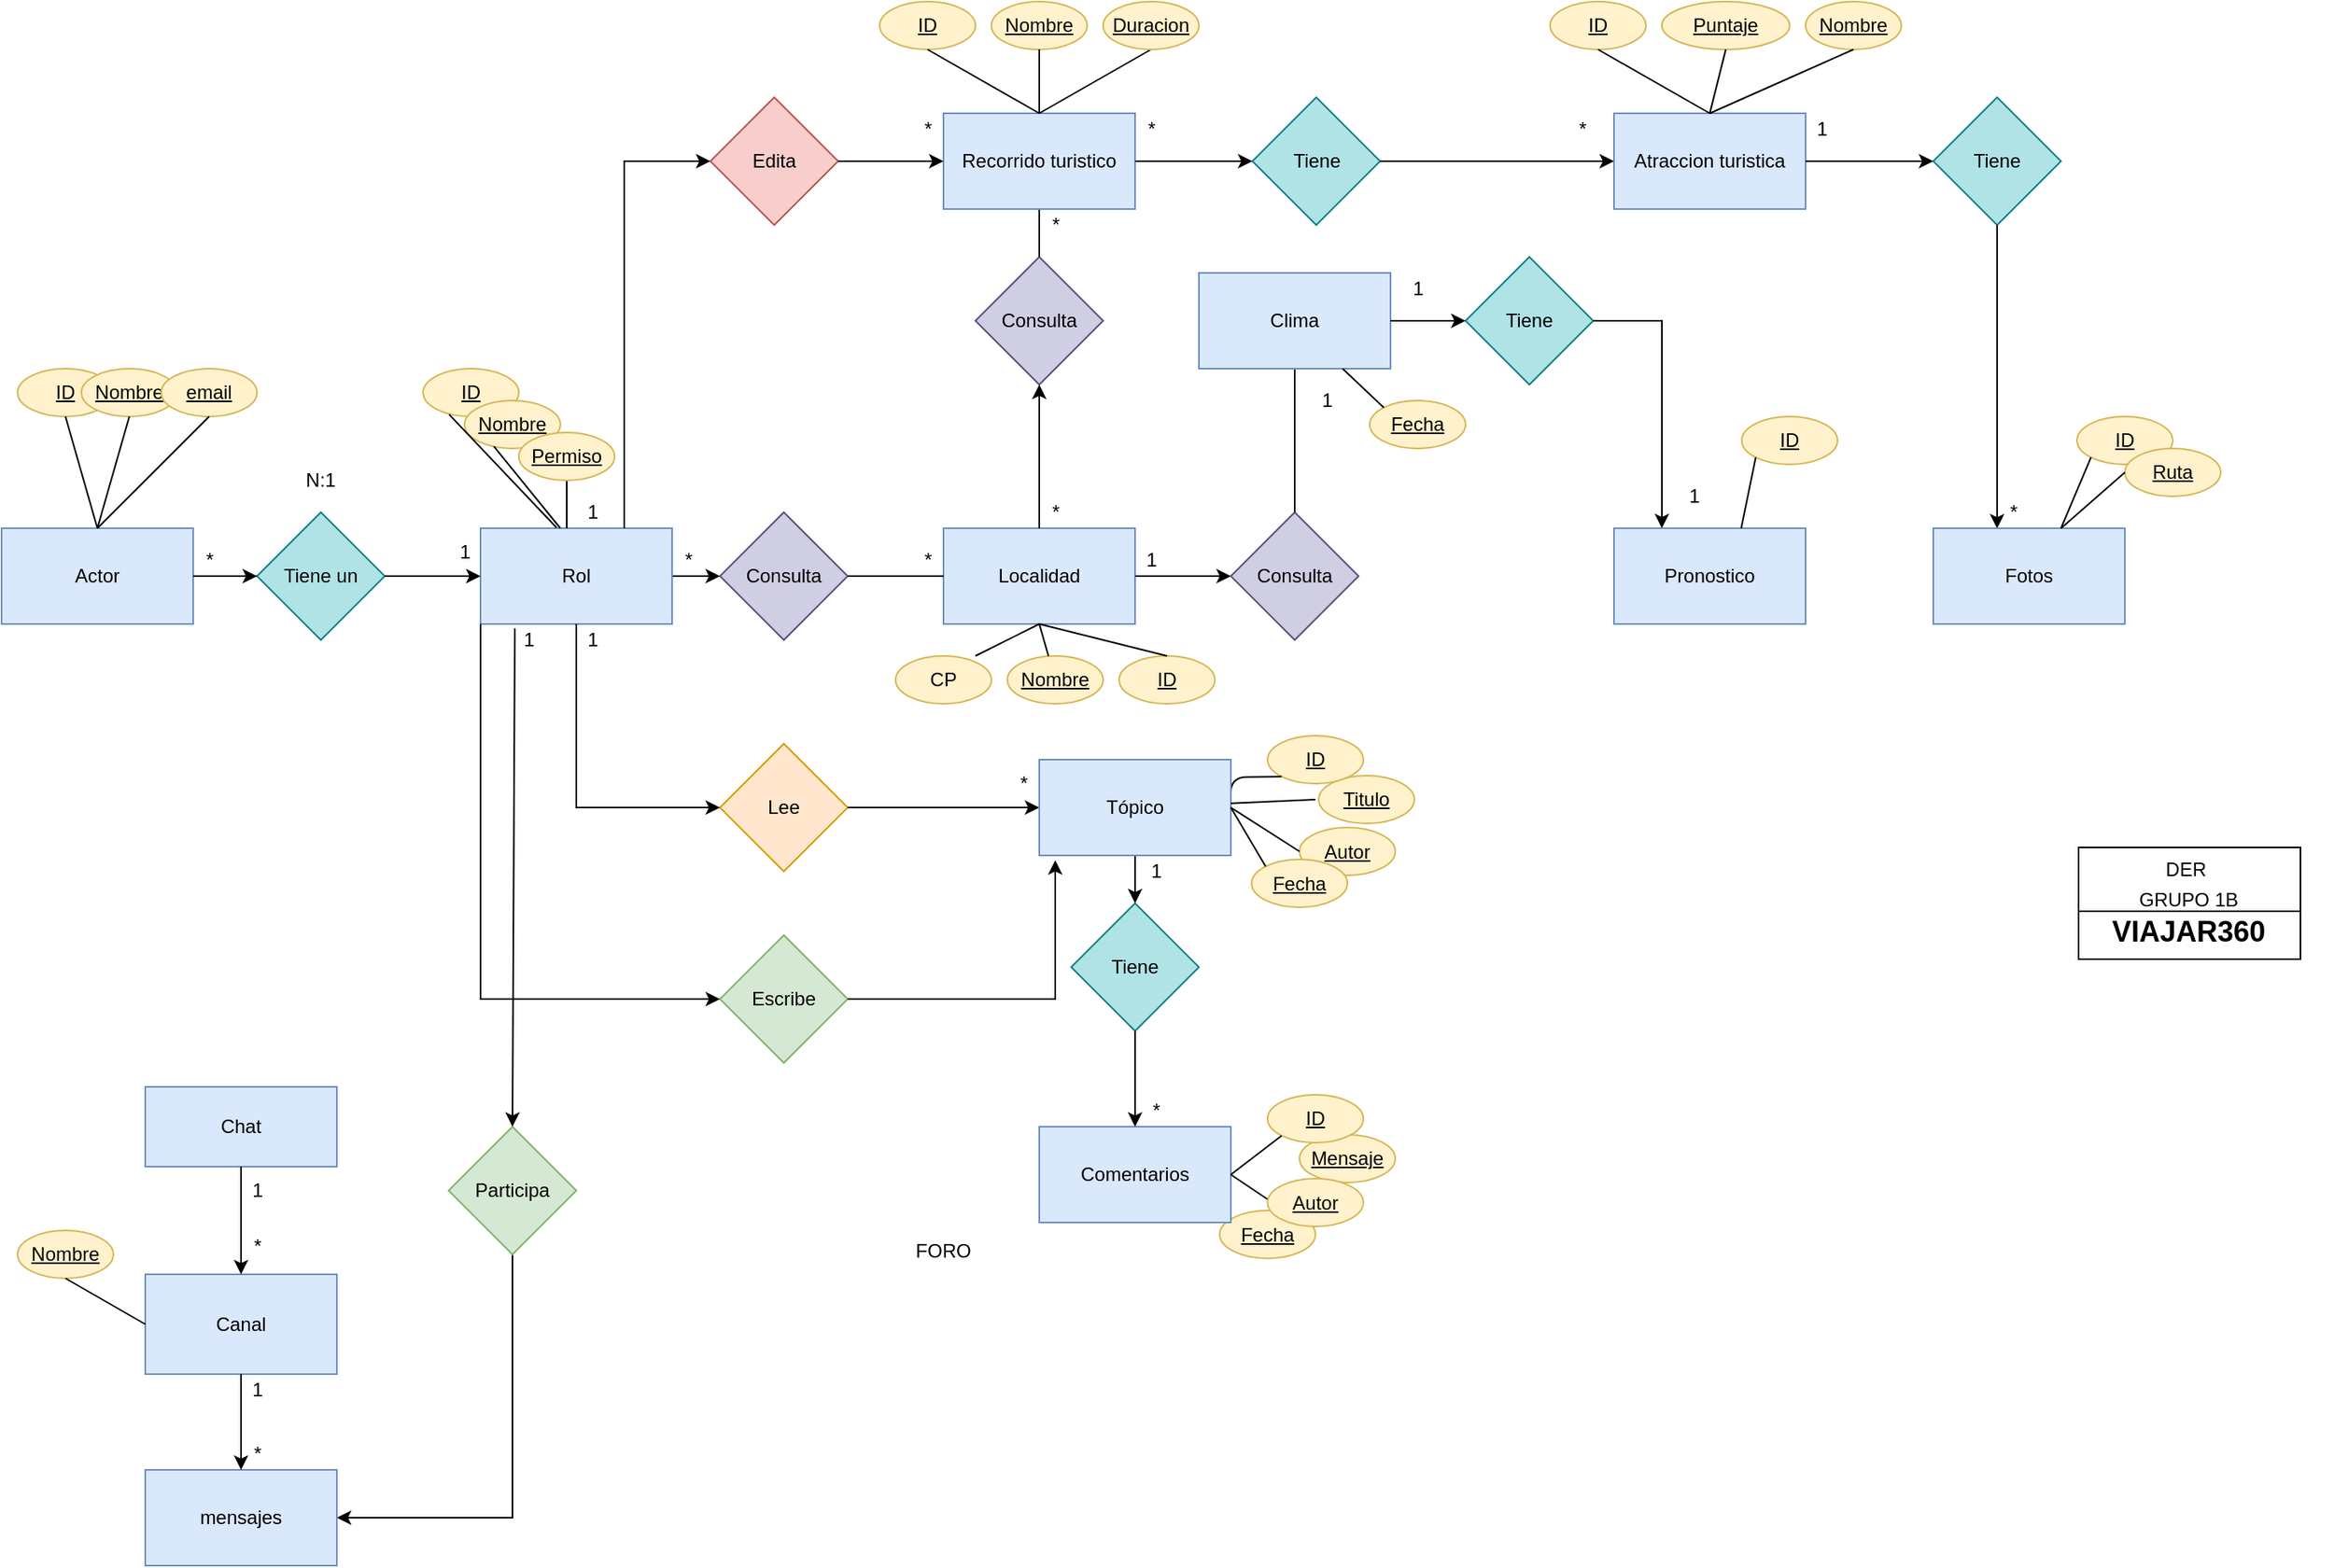 <mxfile version="13.9.9" type="device"><diagram id="86EcQ5BP9vxSRsthsV8x" name="Page-1"><mxGraphModel dx="852" dy="494" grid="1" gridSize="10" guides="1" tooltips="1" connect="1" arrows="1" fold="1" page="1" pageScale="1" pageWidth="827" pageHeight="1169" math="0" shadow="0"><root><mxCell id="0"/><mxCell id="1" parent="0"/><mxCell id="mu56oPrA9GOBE_GaLdoB-29" value="CP" style="ellipse;whiteSpace=wrap;html=1;fillColor=#fff2cc;strokeColor=#d6b656;" parent="1" vertex="1"><mxGeometry x="590" y="470" width="60" height="30" as="geometry"/></mxCell><mxCell id="CW9kjy_8tyR05ECF4ScM-4" value="Localidad" style="rounded=0;whiteSpace=wrap;html=1;fillColor=#dae8fc;strokeColor=#6c8ebf;" parent="1" vertex="1"><mxGeometry x="620" y="390" width="120" height="60" as="geometry"/></mxCell><mxCell id="3Yz3_kqwqckPV9ul7JrI-4" value="Consulta" style="rhombus;whiteSpace=wrap;html=1;fillColor=#d0cee2;strokeColor=#56517e;" parent="1" vertex="1"><mxGeometry x="480" y="380" width="80" height="80" as="geometry"/></mxCell><mxCell id="3Yz3_kqwqckPV9ul7JrI-11" value="Consulta" style="rhombus;whiteSpace=wrap;html=1;fillColor=#d0cee2;strokeColor=#56517e;" parent="1" vertex="1"><mxGeometry x="640" y="220" width="80" height="80" as="geometry"/></mxCell><mxCell id="3Yz3_kqwqckPV9ul7JrI-62" style="edgeStyle=orthogonalEdgeStyle;rounded=0;orthogonalLoop=1;jettySize=auto;html=1;exitX=0.5;exitY=0;exitDx=0;exitDy=0;entryX=0.5;entryY=1;entryDx=0;entryDy=0;" parent="1" source="CW9kjy_8tyR05ECF4ScM-4" target="3Yz3_kqwqckPV9ul7JrI-11" edge="1"><mxGeometry x="30" y="120" as="geometry"/></mxCell><mxCell id="3Yz3_kqwqckPV9ul7JrI-12" value="Consulta" style="rhombus;whiteSpace=wrap;html=1;fillColor=#d0cee2;strokeColor=#56517e;" parent="1" vertex="1"><mxGeometry x="800" y="380" width="80" height="80" as="geometry"/></mxCell><mxCell id="3Yz3_kqwqckPV9ul7JrI-18" value="" style="endArrow=none;html=1;entryX=0.5;entryY=1;entryDx=0;entryDy=0;exitX=0.5;exitY=0;exitDx=0;exitDy=0;" parent="1" source="3Yz3_kqwqckPV9ul7JrI-11" target="Ur3DEaM6I8VgG-aV_CgL-1" edge="1"><mxGeometry x="30" y="120" width="50" height="50" as="geometry"><mxPoint x="550" y="250" as="sourcePoint"/><mxPoint x="600" y="200" as="targetPoint"/></mxGeometry></mxCell><mxCell id="3Yz3_kqwqckPV9ul7JrI-19" value="" style="endArrow=none;html=1;entryX=0.5;entryY=1;entryDx=0;entryDy=0;exitX=0.5;exitY=0;exitDx=0;exitDy=0;" parent="1" source="3Yz3_kqwqckPV9ul7JrI-12" target="CW9kjy_8tyR05ECF4ScM-2" edge="1"><mxGeometry x="30" y="120" width="50" height="50" as="geometry"><mxPoint x="790" y="270" as="sourcePoint"/><mxPoint x="840" y="220" as="targetPoint"/></mxGeometry></mxCell><mxCell id="3Yz3_kqwqckPV9ul7JrI-61" style="edgeStyle=orthogonalEdgeStyle;rounded=0;orthogonalLoop=1;jettySize=auto;html=1;exitX=1;exitY=0.5;exitDx=0;exitDy=0;entryX=0;entryY=0.5;entryDx=0;entryDy=0;" parent="1" source="CW9kjy_8tyR05ECF4ScM-4" target="3Yz3_kqwqckPV9ul7JrI-12" edge="1"><mxGeometry x="30" y="120" as="geometry"/></mxCell><mxCell id="3Yz3_kqwqckPV9ul7JrI-22" value="" style="endArrow=none;html=1;entryX=0;entryY=0.5;entryDx=0;entryDy=0;exitX=1;exitY=0.5;exitDx=0;exitDy=0;" parent="1" source="3Yz3_kqwqckPV9ul7JrI-4" target="CW9kjy_8tyR05ECF4ScM-4" edge="1"><mxGeometry x="30" y="120" width="50" height="50" as="geometry"><mxPoint x="580" y="370" as="sourcePoint"/><mxPoint x="630" y="320" as="targetPoint"/></mxGeometry></mxCell><mxCell id="3Yz3_kqwqckPV9ul7JrI-34" style="edgeStyle=orthogonalEdgeStyle;rounded=0;orthogonalLoop=1;jettySize=auto;html=1;entryX=0;entryY=0.5;entryDx=0;entryDy=0;" parent="1" source="3Yz3_kqwqckPV9ul7JrI-30" target="3Yz3_kqwqckPV9ul7JrI-4" edge="1"><mxGeometry x="30" y="120" as="geometry"/></mxCell><mxCell id="3Yz3_kqwqckPV9ul7JrI-36" value="Lee" style="rhombus;whiteSpace=wrap;html=1;fillColor=#ffe6cc;strokeColor=#d79b00;" parent="1" vertex="1"><mxGeometry x="480" y="525" width="80" height="80" as="geometry"/></mxCell><mxCell id="3Yz3_kqwqckPV9ul7JrI-39" value="Escribe" style="rhombus;whiteSpace=wrap;html=1;fillColor=#d5e8d4;strokeColor=#82b366;" parent="1" vertex="1"><mxGeometry x="480" y="645" width="80" height="80" as="geometry"/></mxCell><mxCell id="3Yz3_kqwqckPV9ul7JrI-43" value="Tiene" style="rhombus;whiteSpace=wrap;html=1;fillColor=#b0e3e6;strokeColor=#0e8088;" parent="1" vertex="1"><mxGeometry x="813.5" y="120" width="80" height="80" as="geometry"/></mxCell><mxCell id="3Yz3_kqwqckPV9ul7JrI-47" value="Tiene" style="rhombus;whiteSpace=wrap;html=1;fillColor=#b0e3e6;strokeColor=#0e8088;" parent="1" vertex="1"><mxGeometry x="947" y="220" width="80" height="80" as="geometry"/></mxCell><mxCell id="3Yz3_kqwqckPV9ul7JrI-59" value="&lt;u&gt;ID&lt;/u&gt;" style="ellipse;whiteSpace=wrap;html=1;fillColor=#fff2cc;strokeColor=#d6b656;" parent="1" vertex="1"><mxGeometry x="40" y="290" width="60" height="30" as="geometry"/></mxCell><mxCell id="3Yz3_kqwqckPV9ul7JrI-69" value="*" style="text;html=1;align=center;verticalAlign=middle;resizable=0;points=[];autosize=1;" parent="1" vertex="1"><mxGeometry x="600" y="400" width="20" height="20" as="geometry"/></mxCell><mxCell id="3Yz3_kqwqckPV9ul7JrI-79" value="1" style="text;html=1;align=center;verticalAlign=middle;resizable=0;points=[];autosize=1;" parent="1" vertex="1"><mxGeometry x="740" y="400" width="20" height="20" as="geometry"/></mxCell><mxCell id="3Yz3_kqwqckPV9ul7JrI-83" value="*" style="text;html=1;align=center;verticalAlign=middle;resizable=0;points=[];autosize=1;" parent="1" vertex="1"><mxGeometry x="680" y="370" width="20" height="20" as="geometry"/></mxCell><mxCell id="4lgMsZDVUdZ11g3GKiUv-1" value="Edita" style="rhombus;whiteSpace=wrap;html=1;fillColor=#f8cecc;strokeColor=#b85450;" parent="1" vertex="1"><mxGeometry x="474" y="120" width="80" height="80" as="geometry"/></mxCell><mxCell id="4lgMsZDVUdZ11g3GKiUv-6" value="Tiene" style="rhombus;whiteSpace=wrap;html=1;fillColor=#b0e3e6;strokeColor=#0e8088;" parent="1" vertex="1"><mxGeometry x="1240" y="120" width="80" height="80" as="geometry"/></mxCell><mxCell id="4lgMsZDVUdZ11g3GKiUv-9" style="edgeStyle=orthogonalEdgeStyle;rounded=0;orthogonalLoop=1;jettySize=auto;html=1;entryX=0.333;entryY=0.002;entryDx=0;entryDy=0;entryPerimeter=0;" parent="1" source="4lgMsZDVUdZ11g3GKiUv-6" target="4lgMsZDVUdZ11g3GKiUv-8" edge="1"><mxGeometry x="1410" y="250" as="geometry"><Array as="points"/></mxGeometry></mxCell><mxCell id="4lgMsZDVUdZ11g3GKiUv-18" value="" style="endArrow=none;html=1;exitX=0.5;exitY=0;exitDx=0;exitDy=0;entryX=0.5;entryY=1;entryDx=0;entryDy=0;" parent="1" source="CW9kjy_8tyR05ECF4ScM-3" target="3Yz3_kqwqckPV9ul7JrI-59" edge="1"><mxGeometry x="30" y="120" width="50" height="50" as="geometry"><mxPoint x="640" y="520" as="sourcePoint"/><mxPoint x="130" y="340" as="targetPoint"/></mxGeometry></mxCell><mxCell id="4lgMsZDVUdZ11g3GKiUv-22" value="" style="group" parent="1" vertex="1" connectable="0"><mxGeometry x="1010" y="130" width="170" height="60" as="geometry"/></mxCell><mxCell id="3Yz3_kqwqckPV9ul7JrI-42" value="Atraccion turistica" style="whiteSpace=wrap;html=1;fillColor=#dae8fc;strokeColor=#6c8ebf;" parent="4lgMsZDVUdZ11g3GKiUv-22" vertex="1"><mxGeometry x="30" width="120" height="60" as="geometry"/></mxCell><mxCell id="3Yz3_kqwqckPV9ul7JrI-80" value="*" style="text;html=1;align=center;verticalAlign=middle;resizable=0;points=[];autosize=1;" parent="4lgMsZDVUdZ11g3GKiUv-22" vertex="1"><mxGeometry width="20" height="20" as="geometry"/></mxCell><mxCell id="4lgMsZDVUdZ11g3GKiUv-10" value="1" style="text;html=1;align=center;verticalAlign=middle;resizable=0;points=[];autosize=1;" parent="4lgMsZDVUdZ11g3GKiUv-22" vertex="1"><mxGeometry x="150" width="20" height="20" as="geometry"/></mxCell><mxCell id="3Yz3_kqwqckPV9ul7JrI-45" style="edgeStyle=orthogonalEdgeStyle;rounded=0;orthogonalLoop=1;jettySize=auto;html=1;exitX=1;exitY=0.5;exitDx=0;exitDy=0;" parent="1" source="3Yz3_kqwqckPV9ul7JrI-43" target="3Yz3_kqwqckPV9ul7JrI-42" edge="1"><mxGeometry x="30" y="120" as="geometry"/></mxCell><mxCell id="4lgMsZDVUdZ11g3GKiUv-7" style="edgeStyle=orthogonalEdgeStyle;rounded=0;orthogonalLoop=1;jettySize=auto;html=1;exitX=1;exitY=0.5;exitDx=0;exitDy=0;" parent="1" source="3Yz3_kqwqckPV9ul7JrI-42" target="4lgMsZDVUdZ11g3GKiUv-6" edge="1"><mxGeometry x="30" y="120" as="geometry"/></mxCell><mxCell id="4lgMsZDVUdZ11g3GKiUv-23" value="" style="group" parent="1" vertex="1" connectable="0"><mxGeometry x="1240" y="360" width="120" height="90" as="geometry"/></mxCell><mxCell id="4lgMsZDVUdZ11g3GKiUv-8" value="Fotos" style="whiteSpace=wrap;html=1;fillColor=#dae8fc;strokeColor=#6c8ebf;" parent="4lgMsZDVUdZ11g3GKiUv-23" vertex="1"><mxGeometry y="30" width="120" height="60" as="geometry"/></mxCell><mxCell id="4lgMsZDVUdZ11g3GKiUv-11" value="*" style="text;html=1;align=center;verticalAlign=middle;resizable=0;points=[];autosize=1;" parent="4lgMsZDVUdZ11g3GKiUv-23" vertex="1"><mxGeometry x="40" y="10" width="20" height="20" as="geometry"/></mxCell><mxCell id="4lgMsZDVUdZ11g3GKiUv-24" value="" style="group" parent="1" vertex="1" connectable="0"><mxGeometry x="1040" y="360" width="120" height="90" as="geometry"/></mxCell><mxCell id="3Yz3_kqwqckPV9ul7JrI-46" value="Pronostico" style="whiteSpace=wrap;html=1;fillColor=#dae8fc;strokeColor=#6c8ebf;" parent="4lgMsZDVUdZ11g3GKiUv-24" vertex="1"><mxGeometry y="30" width="120" height="60" as="geometry"/></mxCell><mxCell id="3Yz3_kqwqckPV9ul7JrI-84" value="1" style="text;html=1;align=center;verticalAlign=middle;resizable=0;points=[];autosize=1;" parent="4lgMsZDVUdZ11g3GKiUv-24" vertex="1"><mxGeometry x="40" width="20" height="20" as="geometry"/></mxCell><mxCell id="3Yz3_kqwqckPV9ul7JrI-49" style="edgeStyle=orthogonalEdgeStyle;rounded=0;orthogonalLoop=1;jettySize=auto;html=1;exitX=1;exitY=0.5;exitDx=0;exitDy=0;" parent="1" source="3Yz3_kqwqckPV9ul7JrI-47" target="3Yz3_kqwqckPV9ul7JrI-46" edge="1"><mxGeometry x="30" y="120" as="geometry"><Array as="points"><mxPoint x="1070" y="260"/></Array></mxGeometry></mxCell><mxCell id="4lgMsZDVUdZ11g3GKiUv-25" value="" style="group" parent="1" vertex="1" connectable="0"><mxGeometry x="780" y="230" width="147" height="90" as="geometry"/></mxCell><mxCell id="CW9kjy_8tyR05ECF4ScM-2" value="Clima&lt;br&gt;" style="rounded=0;whiteSpace=wrap;html=1;fillColor=#dae8fc;strokeColor=#6c8ebf;" parent="4lgMsZDVUdZ11g3GKiUv-25" vertex="1"><mxGeometry width="120" height="60" as="geometry"/></mxCell><mxCell id="3Yz3_kqwqckPV9ul7JrI-78" value="1" style="text;html=1;align=center;verticalAlign=middle;resizable=0;points=[];autosize=1;" parent="4lgMsZDVUdZ11g3GKiUv-25" vertex="1"><mxGeometry x="70" y="70" width="20" height="20" as="geometry"/></mxCell><mxCell id="3Yz3_kqwqckPV9ul7JrI-85" value="1" style="text;html=1;align=center;verticalAlign=middle;resizable=0;points=[];autosize=1;" parent="4lgMsZDVUdZ11g3GKiUv-25" vertex="1"><mxGeometry x="127" width="20" height="20" as="geometry"/></mxCell><mxCell id="3Yz3_kqwqckPV9ul7JrI-48" style="edgeStyle=orthogonalEdgeStyle;rounded=0;orthogonalLoop=1;jettySize=auto;html=1;entryX=0;entryY=0.5;entryDx=0;entryDy=0;" parent="1" source="CW9kjy_8tyR05ECF4ScM-2" target="3Yz3_kqwqckPV9ul7JrI-47" edge="1"><mxGeometry x="30" y="120" as="geometry"/></mxCell><mxCell id="4lgMsZDVUdZ11g3GKiUv-26" value="" style="group" parent="1" vertex="1" connectable="0"><mxGeometry x="600" y="130" width="160" height="80" as="geometry"/></mxCell><mxCell id="Ur3DEaM6I8VgG-aV_CgL-1" value="Recorrido turistico" style="whiteSpace=wrap;html=1;fillColor=#dae8fc;strokeColor=#6c8ebf;" parent="4lgMsZDVUdZ11g3GKiUv-26" vertex="1"><mxGeometry x="20" width="120" height="60" as="geometry"/></mxCell><mxCell id="3Yz3_kqwqckPV9ul7JrI-81" value="*" style="text;html=1;align=center;verticalAlign=middle;resizable=0;points=[];autosize=1;" parent="4lgMsZDVUdZ11g3GKiUv-26" vertex="1"><mxGeometry x="140" width="20" height="20" as="geometry"/></mxCell><mxCell id="3Yz3_kqwqckPV9ul7JrI-82" value="*" style="text;html=1;align=center;verticalAlign=middle;resizable=0;points=[];autosize=1;" parent="4lgMsZDVUdZ11g3GKiUv-26" vertex="1"><mxGeometry x="80" y="60" width="20" height="20" as="geometry"/></mxCell><mxCell id="4lgMsZDVUdZ11g3GKiUv-5" value="*" style="text;html=1;align=center;verticalAlign=middle;resizable=0;points=[];autosize=1;" parent="4lgMsZDVUdZ11g3GKiUv-26" vertex="1"><mxGeometry width="20" height="20" as="geometry"/></mxCell><mxCell id="3Yz3_kqwqckPV9ul7JrI-44" style="edgeStyle=orthogonalEdgeStyle;rounded=0;orthogonalLoop=1;jettySize=auto;html=1;exitX=1;exitY=0.5;exitDx=0;exitDy=0;entryX=0;entryY=0.5;entryDx=0;entryDy=0;" parent="1" source="Ur3DEaM6I8VgG-aV_CgL-1" target="3Yz3_kqwqckPV9ul7JrI-43" edge="1"><mxGeometry x="30" y="120" as="geometry"/></mxCell><mxCell id="4lgMsZDVUdZ11g3GKiUv-3" style="edgeStyle=orthogonalEdgeStyle;rounded=0;orthogonalLoop=1;jettySize=auto;html=1;exitX=1;exitY=0.5;exitDx=0;exitDy=0;entryX=0;entryY=0.5;entryDx=0;entryDy=0;" parent="1" source="4lgMsZDVUdZ11g3GKiUv-1" target="Ur3DEaM6I8VgG-aV_CgL-1" edge="1"><mxGeometry x="30" y="120" as="geometry"/></mxCell><mxCell id="3Yz3_kqwqckPV9ul7JrI-38" style="edgeStyle=orthogonalEdgeStyle;rounded=0;orthogonalLoop=1;jettySize=auto;html=1;exitX=1;exitY=0.5;exitDx=0;exitDy=0;entryX=0;entryY=0.5;entryDx=0;entryDy=0;" parent="1" source="3Yz3_kqwqckPV9ul7JrI-36" target="MVi90P_nsS6b1GFwKUVn-50" edge="1"><mxGeometry x="30" y="120" as="geometry"><mxPoint x="670" y="565" as="targetPoint"/></mxGeometry></mxCell><mxCell id="3Yz3_kqwqckPV9ul7JrI-41" style="edgeStyle=orthogonalEdgeStyle;rounded=0;orthogonalLoop=1;jettySize=auto;html=1;exitX=1;exitY=0.5;exitDx=0;exitDy=0;" parent="1" source="3Yz3_kqwqckPV9ul7JrI-39" edge="1"><mxGeometry x="30" y="120" as="geometry"><mxPoint x="560" y="800" as="sourcePoint"/><Array as="points"><mxPoint x="690" y="685"/></Array><mxPoint x="690" y="598" as="targetPoint"/></mxGeometry></mxCell><mxCell id="4lgMsZDVUdZ11g3GKiUv-28" value="" style="group" parent="1" vertex="1" connectable="0"><mxGeometry x="310" y="370" width="160" height="100" as="geometry"/></mxCell><mxCell id="3Yz3_kqwqckPV9ul7JrI-30" value="Rol" style="whiteSpace=wrap;html=1;fillColor=#dae8fc;strokeColor=#6c8ebf;" parent="4lgMsZDVUdZ11g3GKiUv-28" vertex="1"><mxGeometry x="20" y="20" width="120" height="60" as="geometry"/></mxCell><mxCell id="3Yz3_kqwqckPV9ul7JrI-67" value="1" style="text;html=1;align=center;verticalAlign=middle;resizable=0;points=[];autosize=1;" parent="4lgMsZDVUdZ11g3GKiUv-28" vertex="1"><mxGeometry y="25" width="20" height="20" as="geometry"/></mxCell><mxCell id="3Yz3_kqwqckPV9ul7JrI-68" value="*" style="text;html=1;align=center;verticalAlign=middle;resizable=0;points=[];autosize=1;" parent="4lgMsZDVUdZ11g3GKiUv-28" vertex="1"><mxGeometry x="140" y="30" width="20" height="20" as="geometry"/></mxCell><mxCell id="3Yz3_kqwqckPV9ul7JrI-70" value="1" style="text;html=1;align=center;verticalAlign=middle;resizable=0;points=[];autosize=1;" parent="4lgMsZDVUdZ11g3GKiUv-28" vertex="1"><mxGeometry x="80" y="80" width="20" height="20" as="geometry"/></mxCell><mxCell id="3Yz3_kqwqckPV9ul7JrI-71" value="1" style="text;html=1;align=center;verticalAlign=middle;resizable=0;points=[];autosize=1;" parent="4lgMsZDVUdZ11g3GKiUv-28" vertex="1"><mxGeometry x="40" y="80" width="20" height="20" as="geometry"/></mxCell><mxCell id="4lgMsZDVUdZ11g3GKiUv-4" value="1" style="text;html=1;align=center;verticalAlign=middle;resizable=0;points=[];autosize=1;" parent="4lgMsZDVUdZ11g3GKiUv-28" vertex="1"><mxGeometry x="80" width="20" height="20" as="geometry"/></mxCell><mxCell id="mu56oPrA9GOBE_GaLdoB-30" value="" style="endArrow=none;html=1;entryX=0.5;entryY=1;entryDx=0;entryDy=0;" parent="4lgMsZDVUdZ11g3GKiUv-28" target="mu56oPrA9GOBE_GaLdoB-21" edge="1"><mxGeometry width="50" height="50" relative="1" as="geometry"><mxPoint x="74" y="20" as="sourcePoint"/><mxPoint x="10" y="-20" as="targetPoint"/></mxGeometry></mxCell><mxCell id="4lgMsZDVUdZ11g3GKiUv-15" style="edgeStyle=orthogonalEdgeStyle;rounded=0;orthogonalLoop=1;jettySize=auto;html=1;exitX=0.5;exitY=1;exitDx=0;exitDy=0;entryX=0;entryY=0.5;entryDx=0;entryDy=0;" parent="1" source="3Yz3_kqwqckPV9ul7JrI-30" target="3Yz3_kqwqckPV9ul7JrI-36" edge="1"><mxGeometry x="30" y="120" as="geometry"/></mxCell><mxCell id="3Yz3_kqwqckPV9ul7JrI-40" style="edgeStyle=orthogonalEdgeStyle;rounded=0;orthogonalLoop=1;jettySize=auto;html=1;entryX=0;entryY=0.5;entryDx=0;entryDy=0;" parent="1" source="3Yz3_kqwqckPV9ul7JrI-30" target="3Yz3_kqwqckPV9ul7JrI-39" edge="1"><mxGeometry x="30" y="120" as="geometry"><Array as="points"><mxPoint x="330" y="685"/></Array></mxGeometry></mxCell><mxCell id="4lgMsZDVUdZ11g3GKiUv-2" style="edgeStyle=orthogonalEdgeStyle;rounded=0;orthogonalLoop=1;jettySize=auto;html=1;entryX=0;entryY=0.5;entryDx=0;entryDy=0;" parent="1" target="4lgMsZDVUdZ11g3GKiUv-1" edge="1"><mxGeometry x="30" y="120" as="geometry"><mxPoint x="420" y="390" as="sourcePoint"/><Array as="points"><mxPoint x="420" y="160"/></Array></mxGeometry></mxCell><mxCell id="4lgMsZDVUdZ11g3GKiUv-30" value="" style="group" parent="1" vertex="1" connectable="0"><mxGeometry x="30" y="390" width="140" height="60" as="geometry"/></mxCell><mxCell id="CW9kjy_8tyR05ECF4ScM-3" value="Actor" style="rounded=0;whiteSpace=wrap;html=1;fillColor=#dae8fc;strokeColor=#6c8ebf;" parent="4lgMsZDVUdZ11g3GKiUv-30" vertex="1"><mxGeometry width="120" height="60" as="geometry"/></mxCell><mxCell id="3Yz3_kqwqckPV9ul7JrI-66" value="*" style="text;html=1;align=center;verticalAlign=middle;resizable=0;points=[];autosize=1;" parent="4lgMsZDVUdZ11g3GKiUv-30" vertex="1"><mxGeometry x="120" y="10" width="20" height="20" as="geometry"/></mxCell><mxCell id="4lgMsZDVUdZ11g3GKiUv-31" value="" style="group" parent="1" vertex="1" connectable="0"><mxGeometry x="190" y="350" width="80" height="110" as="geometry"/></mxCell><mxCell id="3Yz3_kqwqckPV9ul7JrI-32" value="Tiene un" style="rhombus;whiteSpace=wrap;html=1;fillColor=#b0e3e6;strokeColor=#0e8088;" parent="4lgMsZDVUdZ11g3GKiUv-31" vertex="1"><mxGeometry y="30" width="80" height="80" as="geometry"/></mxCell><mxCell id="3Yz3_kqwqckPV9ul7JrI-65" value="N:1" style="text;html=1;strokeColor=none;fillColor=none;align=center;verticalAlign=middle;whiteSpace=wrap;rounded=0;" parent="4lgMsZDVUdZ11g3GKiUv-31" vertex="1"><mxGeometry x="20" width="40" height="20" as="geometry"/></mxCell><mxCell id="3Yz3_kqwqckPV9ul7JrI-33" style="edgeStyle=orthogonalEdgeStyle;rounded=0;orthogonalLoop=1;jettySize=auto;html=1;entryX=0;entryY=0.5;entryDx=0;entryDy=0;" parent="1" source="3Yz3_kqwqckPV9ul7JrI-32" target="3Yz3_kqwqckPV9ul7JrI-30" edge="1"><mxGeometry x="30" y="120" as="geometry"/></mxCell><mxCell id="4lgMsZDVUdZ11g3GKiUv-29" value="" style="edgeStyle=none;rounded=0;orthogonalLoop=1;jettySize=auto;html=1;" parent="1" source="CW9kjy_8tyR05ECF4ScM-3" target="3Yz3_kqwqckPV9ul7JrI-32" edge="1"><mxGeometry x="30" y="120" as="geometry"/></mxCell><mxCell id="3Yz3_kqwqckPV9ul7JrI-21" value="" style="endArrow=none;html=1;exitX=0;exitY=0.5;exitDx=0;exitDy=0;entryX=1;entryY=0.5;entryDx=0;entryDy=0;edgeStyle=orthogonalEdgeStyle;" parent="1" source="3Yz3_kqwqckPV9ul7JrI-32" target="CW9kjy_8tyR05ECF4ScM-3" edge="1"><mxGeometry x="30" y="120" width="50" height="50" as="geometry"><mxPoint x="570" y="360" as="sourcePoint"/><mxPoint x="620" y="310" as="targetPoint"/></mxGeometry></mxCell><mxCell id="4lgMsZDVUdZ11g3GKiUv-42" value="" style="group" parent="1" vertex="1" connectable="0"><mxGeometry x="1310" y="580" width="180" height="90" as="geometry"/></mxCell><mxCell id="4lgMsZDVUdZ11g3GKiUv-37" value="DER&amp;nbsp;&lt;br&gt;GRUPO 1B&lt;b style=&quot;font-size: 18px&quot;&gt;&lt;br&gt;VIAJAR360&lt;/b&gt;" style="text;html=1;strokeColor=none;fillColor=none;align=center;verticalAlign=middle;whiteSpace=wrap;rounded=0;" parent="4lgMsZDVUdZ11g3GKiUv-42" vertex="1"><mxGeometry width="180" height="90" as="geometry"/></mxCell><mxCell id="4lgMsZDVUdZ11g3GKiUv-40" value="" style="rounded=0;whiteSpace=wrap;html=1;fillColor=none;" parent="4lgMsZDVUdZ11g3GKiUv-42" vertex="1"><mxGeometry x="21" y="50" width="139" height="30" as="geometry"/></mxCell><mxCell id="4lgMsZDVUdZ11g3GKiUv-41" value="" style="rounded=0;whiteSpace=wrap;html=1;fillColor=none;" parent="4lgMsZDVUdZ11g3GKiUv-42" vertex="1"><mxGeometry x="21" y="10" width="139" height="40" as="geometry"/></mxCell><mxCell id="mu56oPrA9GOBE_GaLdoB-1" value="&lt;u&gt;ID&lt;/u&gt;" style="ellipse;whiteSpace=wrap;html=1;fillColor=#fff2cc;strokeColor=#d6b656;" parent="1" vertex="1"><mxGeometry x="294" y="290" width="60" height="30" as="geometry"/></mxCell><mxCell id="mu56oPrA9GOBE_GaLdoB-2" value="&lt;u&gt;ID&lt;/u&gt;" style="ellipse;whiteSpace=wrap;html=1;fillColor=#fff2cc;strokeColor=#d6b656;" parent="1" vertex="1"><mxGeometry x="1000" y="60" width="60" height="30" as="geometry"/></mxCell><mxCell id="mu56oPrA9GOBE_GaLdoB-3" value="&lt;u&gt;ID&lt;/u&gt;" style="ellipse;whiteSpace=wrap;html=1;fillColor=#fff2cc;strokeColor=#d6b656;" parent="1" vertex="1"><mxGeometry x="580" y="60" width="60" height="30" as="geometry"/></mxCell><mxCell id="mu56oPrA9GOBE_GaLdoB-5" value="&lt;u&gt;ID&lt;/u&gt;" style="ellipse;whiteSpace=wrap;html=1;fillColor=#fff2cc;strokeColor=#d6b656;" parent="1" vertex="1"><mxGeometry x="1120" y="320" width="60" height="30" as="geometry"/></mxCell><mxCell id="mu56oPrA9GOBE_GaLdoB-6" value="&lt;u&gt;ID&lt;/u&gt;" style="ellipse;whiteSpace=wrap;html=1;fillColor=#fff2cc;strokeColor=#d6b656;" parent="1" vertex="1"><mxGeometry x="1330" y="320" width="60" height="30" as="geometry"/></mxCell><mxCell id="mu56oPrA9GOBE_GaLdoB-7" value="&lt;u&gt;ID&lt;/u&gt;" style="ellipse;whiteSpace=wrap;html=1;fillColor=#fff2cc;strokeColor=#d6b656;" parent="1" vertex="1"><mxGeometry x="730" y="470" width="60" height="30" as="geometry"/></mxCell><mxCell id="mu56oPrA9GOBE_GaLdoB-10" value="&lt;u&gt;Nombre&lt;/u&gt;" style="ellipse;whiteSpace=wrap;html=1;fillColor=#fff2cc;strokeColor=#d6b656;" parent="1" vertex="1"><mxGeometry x="80" y="290" width="60" height="30" as="geometry"/></mxCell><mxCell id="mu56oPrA9GOBE_GaLdoB-12" value="&lt;u&gt;email&lt;br&gt;&lt;/u&gt;" style="ellipse;whiteSpace=wrap;html=1;fillColor=#fff2cc;strokeColor=#d6b656;" parent="1" vertex="1"><mxGeometry x="130" y="290" width="60" height="30" as="geometry"/></mxCell><mxCell id="mu56oPrA9GOBE_GaLdoB-13" value="&lt;u&gt;Nombre&lt;/u&gt;" style="ellipse;whiteSpace=wrap;html=1;fillColor=#fff2cc;strokeColor=#d6b656;" parent="1" vertex="1"><mxGeometry x="320" y="310" width="60" height="30" as="geometry"/></mxCell><mxCell id="mu56oPrA9GOBE_GaLdoB-17" value="" style="endArrow=none;html=1;entryX=0.5;entryY=1;entryDx=0;entryDy=0;" parent="1" target="mu56oPrA9GOBE_GaLdoB-10" edge="1"><mxGeometry width="50" height="50" relative="1" as="geometry"><mxPoint x="90" y="390" as="sourcePoint"/><mxPoint x="170" y="330" as="targetPoint"/></mxGeometry></mxCell><mxCell id="mu56oPrA9GOBE_GaLdoB-18" value="" style="endArrow=none;html=1;entryX=0.5;entryY=1;entryDx=0;entryDy=0;exitX=0.5;exitY=0;exitDx=0;exitDy=0;" parent="1" source="CW9kjy_8tyR05ECF4ScM-3" target="mu56oPrA9GOBE_GaLdoB-12" edge="1"><mxGeometry width="50" height="50" relative="1" as="geometry"><mxPoint x="160" y="370" as="sourcePoint"/><mxPoint x="210" y="320" as="targetPoint"/></mxGeometry></mxCell><mxCell id="mu56oPrA9GOBE_GaLdoB-19" value="&lt;u&gt;Nombre&lt;/u&gt;" style="ellipse;whiteSpace=wrap;html=1;fillColor=#fff2cc;strokeColor=#d6b656;" parent="1" vertex="1"><mxGeometry x="660" y="470" width="60" height="30" as="geometry"/></mxCell><mxCell id="mu56oPrA9GOBE_GaLdoB-20" style="edgeStyle=none;rounded=0;orthogonalLoop=1;jettySize=auto;html=1;exitX=1;exitY=0;exitDx=0;exitDy=0;" parent="1" source="mu56oPrA9GOBE_GaLdoB-7" target="mu56oPrA9GOBE_GaLdoB-7" edge="1"><mxGeometry relative="1" as="geometry"/></mxCell><mxCell id="mu56oPrA9GOBE_GaLdoB-21" value="&lt;u&gt;Permiso&lt;/u&gt;" style="ellipse;whiteSpace=wrap;html=1;fillColor=#fff2cc;strokeColor=#d6b656;" parent="1" vertex="1"><mxGeometry x="354" y="330" width="60" height="30" as="geometry"/></mxCell><mxCell id="mu56oPrA9GOBE_GaLdoB-31" value="" style="endArrow=none;html=1;entryX=0.272;entryY=0.956;entryDx=0;entryDy=0;entryPerimeter=0;exitX=0.397;exitY=-0.006;exitDx=0;exitDy=0;exitPerimeter=0;" parent="1" source="3Yz3_kqwqckPV9ul7JrI-30" target="mu56oPrA9GOBE_GaLdoB-1" edge="1"><mxGeometry width="50" height="50" relative="1" as="geometry"><mxPoint x="270" y="575" as="sourcePoint"/><mxPoint x="320" y="525" as="targetPoint"/></mxGeometry></mxCell><mxCell id="mu56oPrA9GOBE_GaLdoB-32" value="" style="endArrow=none;html=1;entryX=0.306;entryY=0.957;entryDx=0;entryDy=0;entryPerimeter=0;" parent="1" target="mu56oPrA9GOBE_GaLdoB-13" edge="1"><mxGeometry width="50" height="50" relative="1" as="geometry"><mxPoint x="380" y="390" as="sourcePoint"/><mxPoint x="300" y="485" as="targetPoint"/></mxGeometry></mxCell><mxCell id="mu56oPrA9GOBE_GaLdoB-33" value="" style="endArrow=none;html=1;entryX=0.5;entryY=1;entryDx=0;entryDy=0;" parent="1" target="CW9kjy_8tyR05ECF4ScM-4" edge="1"><mxGeometry width="50" height="50" relative="1" as="geometry"><mxPoint x="640" y="470" as="sourcePoint"/><mxPoint x="620" y="450" as="targetPoint"/></mxGeometry></mxCell><mxCell id="mu56oPrA9GOBE_GaLdoB-34" value="" style="endArrow=none;html=1;entryX=0.5;entryY=1;entryDx=0;entryDy=0;" parent="1" source="mu56oPrA9GOBE_GaLdoB-19" target="CW9kjy_8tyR05ECF4ScM-4" edge="1"><mxGeometry width="50" height="50" relative="1" as="geometry"><mxPoint x="550" y="530" as="sourcePoint"/><mxPoint x="600" y="480" as="targetPoint"/></mxGeometry></mxCell><mxCell id="mu56oPrA9GOBE_GaLdoB-35" value="" style="endArrow=none;html=1;entryX=0.5;entryY=1;entryDx=0;entryDy=0;exitX=0.5;exitY=0;exitDx=0;exitDy=0;" parent="1" source="mu56oPrA9GOBE_GaLdoB-7" target="CW9kjy_8tyR05ECF4ScM-4" edge="1"><mxGeometry width="50" height="50" relative="1" as="geometry"><mxPoint x="770" y="510" as="sourcePoint"/><mxPoint x="820" y="460" as="targetPoint"/></mxGeometry></mxCell><mxCell id="mu56oPrA9GOBE_GaLdoB-49" value="" style="endArrow=none;html=1;entryX=0.5;entryY=1;entryDx=0;entryDy=0;exitX=0.5;exitY=0;exitDx=0;exitDy=0;" parent="1" source="Ur3DEaM6I8VgG-aV_CgL-1" target="mu56oPrA9GOBE_GaLdoB-3" edge="1"><mxGeometry width="50" height="50" relative="1" as="geometry"><mxPoint x="700" y="110" as="sourcePoint"/><mxPoint x="750" y="60" as="targetPoint"/></mxGeometry></mxCell><mxCell id="mu56oPrA9GOBE_GaLdoB-50" value="" style="endArrow=none;html=1;entryX=0.5;entryY=1;entryDx=0;entryDy=0;" parent="1" target="mu56oPrA9GOBE_GaLdoB-2" edge="1"><mxGeometry width="50" height="50" relative="1" as="geometry"><mxPoint x="1100" y="130" as="sourcePoint"/><mxPoint x="1200" y="30" as="targetPoint"/></mxGeometry></mxCell><mxCell id="mu56oPrA9GOBE_GaLdoB-51" value="" style="endArrow=none;html=1;entryX=0;entryY=1;entryDx=0;entryDy=0;exitX=0.664;exitY=0;exitDx=0;exitDy=0;exitPerimeter=0;" parent="1" source="3Yz3_kqwqckPV9ul7JrI-46" target="mu56oPrA9GOBE_GaLdoB-5" edge="1"><mxGeometry width="50" height="50" relative="1" as="geometry"><mxPoint x="960" y="460" as="sourcePoint"/><mxPoint x="1010" y="410" as="targetPoint"/></mxGeometry></mxCell><mxCell id="mu56oPrA9GOBE_GaLdoB-53" value="" style="endArrow=none;html=1;entryX=0;entryY=1;entryDx=0;entryDy=0;" parent="1" target="mu56oPrA9GOBE_GaLdoB-6" edge="1"><mxGeometry width="50" height="50" relative="1" as="geometry"><mxPoint x="1320" y="390" as="sourcePoint"/><mxPoint x="1500" y="390" as="targetPoint"/></mxGeometry></mxCell><mxCell id="mu56oPrA9GOBE_GaLdoB-56" value="&lt;u&gt;Puntaje&lt;/u&gt;" style="ellipse;whiteSpace=wrap;html=1;fillColor=#fff2cc;strokeColor=#d6b656;" parent="1" vertex="1"><mxGeometry x="1070" y="60" width="80" height="30" as="geometry"/></mxCell><mxCell id="mu56oPrA9GOBE_GaLdoB-57" value="" style="endArrow=none;html=1;entryX=0.5;entryY=1;entryDx=0;entryDy=0;exitX=0.5;exitY=0;exitDx=0;exitDy=0;" parent="1" source="Ur3DEaM6I8VgG-aV_CgL-1" target="mu56oPrA9GOBE_GaLdoB-55" edge="1"><mxGeometry width="50" height="50" relative="1" as="geometry"><mxPoint x="910" y="190" as="sourcePoint"/><mxPoint x="960" y="140" as="targetPoint"/></mxGeometry></mxCell><mxCell id="mu56oPrA9GOBE_GaLdoB-58" value="" style="endArrow=none;html=1;entryX=0.5;entryY=1;entryDx=0;entryDy=0;exitX=0.5;exitY=0;exitDx=0;exitDy=0;" parent="1" source="3Yz3_kqwqckPV9ul7JrI-42" target="mu56oPrA9GOBE_GaLdoB-56" edge="1"><mxGeometry width="50" height="50" relative="1" as="geometry"><mxPoint x="910" y="190" as="sourcePoint"/><mxPoint x="960" y="140" as="targetPoint"/></mxGeometry></mxCell><mxCell id="mu56oPrA9GOBE_GaLdoB-59" value="&lt;u&gt;Nombre&lt;/u&gt;" style="ellipse;whiteSpace=wrap;html=1;fillColor=#fff2cc;strokeColor=#d6b656;" parent="1" vertex="1"><mxGeometry x="650" y="60" width="60" height="30" as="geometry"/></mxCell><mxCell id="mu56oPrA9GOBE_GaLdoB-55" value="&lt;u&gt;Duracion&lt;/u&gt;" style="ellipse;whiteSpace=wrap;html=1;fillColor=#fff2cc;strokeColor=#d6b656;" parent="1" vertex="1"><mxGeometry x="720" y="60" width="60" height="30" as="geometry"/></mxCell><mxCell id="mu56oPrA9GOBE_GaLdoB-60" value="" style="endArrow=none;html=1;entryX=0.5;entryY=1;entryDx=0;entryDy=0;exitX=0.5;exitY=0;exitDx=0;exitDy=0;" parent="1" source="Ur3DEaM6I8VgG-aV_CgL-1" target="mu56oPrA9GOBE_GaLdoB-59" edge="1"><mxGeometry width="50" height="50" relative="1" as="geometry"><mxPoint x="660" y="150" as="sourcePoint"/><mxPoint x="710" y="100" as="targetPoint"/></mxGeometry></mxCell><mxCell id="mu56oPrA9GOBE_GaLdoB-61" value="&lt;u&gt;Nombre&lt;/u&gt;" style="ellipse;whiteSpace=wrap;html=1;fillColor=#fff2cc;strokeColor=#d6b656;" parent="1" vertex="1"><mxGeometry x="1160" y="60" width="60" height="30" as="geometry"/></mxCell><mxCell id="mu56oPrA9GOBE_GaLdoB-62" value="" style="endArrow=none;html=1;entryX=0.5;entryY=1;entryDx=0;entryDy=0;exitX=0.5;exitY=0;exitDx=0;exitDy=0;" parent="1" source="3Yz3_kqwqckPV9ul7JrI-42" target="mu56oPrA9GOBE_GaLdoB-61" edge="1"><mxGeometry width="50" height="50" relative="1" as="geometry"><mxPoint x="1230" y="100" as="sourcePoint"/><mxPoint x="1280" y="50" as="targetPoint"/></mxGeometry></mxCell><mxCell id="mu56oPrA9GOBE_GaLdoB-63" value="&lt;u&gt;Fecha&lt;/u&gt;" style="ellipse;whiteSpace=wrap;html=1;fillColor=#fff2cc;strokeColor=#d6b656;" parent="1" vertex="1"><mxGeometry x="887" y="310" width="60" height="30" as="geometry"/></mxCell><mxCell id="mu56oPrA9GOBE_GaLdoB-64" value="" style="endArrow=none;html=1;entryX=0.75;entryY=1;entryDx=0;entryDy=0;exitX=0;exitY=0;exitDx=0;exitDy=0;" parent="1" source="mu56oPrA9GOBE_GaLdoB-63" target="CW9kjy_8tyR05ECF4ScM-2" edge="1"><mxGeometry width="50" height="50" relative="1" as="geometry"><mxPoint x="900" y="410" as="sourcePoint"/><mxPoint x="950" y="360" as="targetPoint"/></mxGeometry></mxCell><mxCell id="mu56oPrA9GOBE_GaLdoB-65" value="&lt;u&gt;Ruta&lt;/u&gt;" style="ellipse;whiteSpace=wrap;html=1;fillColor=#fff2cc;strokeColor=#d6b656;" parent="1" vertex="1"><mxGeometry x="1360" y="340" width="60" height="30" as="geometry"/></mxCell><mxCell id="mu56oPrA9GOBE_GaLdoB-66" value="" style="endArrow=none;html=1;entryX=0;entryY=0.5;entryDx=0;entryDy=0;exitX=0.667;exitY=0;exitDx=0;exitDy=0;exitPerimeter=0;" parent="1" source="4lgMsZDVUdZ11g3GKiUv-8" target="mu56oPrA9GOBE_GaLdoB-65" edge="1"><mxGeometry width="50" height="50" relative="1" as="geometry"><mxPoint x="1410" y="440" as="sourcePoint"/><mxPoint x="1460" y="390" as="targetPoint"/></mxGeometry></mxCell><mxCell id="MhS0B2LSZfkUW1rCm3Op-4" value="Chat" style="whiteSpace=wrap;html=1;fillColor=#dae8fc;strokeColor=#6c8ebf;" parent="1" vertex="1"><mxGeometry x="120" y="740" width="120" height="50" as="geometry"/></mxCell><mxCell id="MhS0B2LSZfkUW1rCm3Op-5" value="*" style="text;html=1;align=center;verticalAlign=middle;resizable=0;points=[];autosize=1;" parent="1" vertex="1"><mxGeometry x="180" y="960" width="20" height="20" as="geometry"/></mxCell><mxCell id="MhS0B2LSZfkUW1rCm3Op-7" value="1" style="text;html=1;align=center;verticalAlign=middle;resizable=0;points=[];autosize=1;" parent="1" vertex="1"><mxGeometry x="180" y="795" width="20" height="20" as="geometry"/></mxCell><mxCell id="MhS0B2LSZfkUW1rCm3Op-10" value="&lt;u&gt;Nombre&lt;br&gt;&lt;/u&gt;" style="ellipse;whiteSpace=wrap;html=1;fillColor=#fff2cc;strokeColor=#d6b656;" parent="1" vertex="1"><mxGeometry x="40" y="830" width="60" height="30" as="geometry"/></mxCell><mxCell id="MhS0B2LSZfkUW1rCm3Op-13" value="Canal" style="whiteSpace=wrap;html=1;fillColor=#dae8fc;strokeColor=#6c8ebf;" parent="1" vertex="1"><mxGeometry x="120" y="857.5" width="120" height="62.5" as="geometry"/></mxCell><mxCell id="MhS0B2LSZfkUW1rCm3Op-18" value="" style="endArrow=classic;html=1;entryX=0.5;entryY=0;entryDx=0;entryDy=0;exitX=0.5;exitY=1;exitDx=0;exitDy=0;" parent="1" source="MhS0B2LSZfkUW1rCm3Op-4" target="MhS0B2LSZfkUW1rCm3Op-13" edge="1"><mxGeometry width="50" height="50" relative="1" as="geometry"><mxPoint x="80" y="850" as="sourcePoint"/><mxPoint x="130" y="800" as="targetPoint"/></mxGeometry></mxCell><mxCell id="MhS0B2LSZfkUW1rCm3Op-28" style="edgeStyle=orthogonalEdgeStyle;rounded=0;orthogonalLoop=1;jettySize=auto;html=1;exitX=0.5;exitY=1;exitDx=0;exitDy=0;entryX=1;entryY=0.5;entryDx=0;entryDy=0;" parent="1" source="MhS0B2LSZfkUW1rCm3Op-19" target="MhS0B2LSZfkUW1rCm3Op-21" edge="1"><mxGeometry relative="1" as="geometry"><mxPoint x="350.447" y="1010" as="targetPoint"/></mxGeometry></mxCell><mxCell id="MhS0B2LSZfkUW1rCm3Op-19" value="Participa" style="rhombus;whiteSpace=wrap;html=1;fillColor=#d5e8d4;strokeColor=#82b366;" parent="1" vertex="1"><mxGeometry x="310" y="765" width="80" height="80" as="geometry"/></mxCell><mxCell id="MhS0B2LSZfkUW1rCm3Op-20" value="" style="endArrow=classic;html=1;exitX=0.179;exitY=1.046;exitDx=0;exitDy=0;exitPerimeter=0;entryX=0.5;entryY=0;entryDx=0;entryDy=0;" parent="1" source="3Yz3_kqwqckPV9ul7JrI-30" target="MhS0B2LSZfkUW1rCm3Op-19" edge="1"><mxGeometry width="50" height="50" relative="1" as="geometry"><mxPoint x="630" y="780" as="sourcePoint"/><mxPoint x="680" y="730" as="targetPoint"/></mxGeometry></mxCell><mxCell id="MhS0B2LSZfkUW1rCm3Op-21" value="mensajes" style="whiteSpace=wrap;html=1;fillColor=#dae8fc;strokeColor=#6c8ebf;" parent="1" vertex="1"><mxGeometry x="120" y="980" width="120" height="60" as="geometry"/></mxCell><mxCell id="MhS0B2LSZfkUW1rCm3Op-22" value="" style="endArrow=classic;html=1;exitX=0.5;exitY=1;exitDx=0;exitDy=0;entryX=0.5;entryY=0;entryDx=0;entryDy=0;" parent="1" source="MhS0B2LSZfkUW1rCm3Op-13" target="MhS0B2LSZfkUW1rCm3Op-21" edge="1"><mxGeometry width="50" height="50" relative="1" as="geometry"><mxPoint x="310" y="970" as="sourcePoint"/><mxPoint x="360" y="920" as="targetPoint"/></mxGeometry></mxCell><mxCell id="MhS0B2LSZfkUW1rCm3Op-23" value="*" style="text;html=1;align=center;verticalAlign=middle;resizable=0;points=[];autosize=1;" parent="1" vertex="1"><mxGeometry x="180" y="830" width="20" height="20" as="geometry"/></mxCell><mxCell id="MhS0B2LSZfkUW1rCm3Op-24" value="1" style="text;html=1;align=center;verticalAlign=middle;resizable=0;points=[];autosize=1;" parent="1" vertex="1"><mxGeometry x="180" y="920" width="20" height="20" as="geometry"/></mxCell><mxCell id="MhS0B2LSZfkUW1rCm3Op-25" value="" style="endArrow=none;html=1;entryX=0.5;entryY=1;entryDx=0;entryDy=0;exitX=0;exitY=0.5;exitDx=0;exitDy=0;" parent="1" source="MhS0B2LSZfkUW1rCm3Op-13" target="MhS0B2LSZfkUW1rCm3Op-10" edge="1"><mxGeometry width="50" height="50" relative="1" as="geometry"><mxPoint x="630" y="680" as="sourcePoint"/><mxPoint x="680" y="630" as="targetPoint"/></mxGeometry></mxCell><mxCell id="mu56oPrA9GOBE_GaLdoB-27" value="FORO" style="text;html=1;strokeColor=none;fillColor=none;align=center;verticalAlign=middle;whiteSpace=wrap;rounded=0;" parent="1" vertex="1"><mxGeometry x="600" y="832.5" width="40" height="20" as="geometry"/></mxCell><mxCell id="MVi90P_nsS6b1GFwKUVn-29" value="&lt;u&gt;Titulo&lt;/u&gt;" style="ellipse;whiteSpace=wrap;html=1;fillColor=#fff2cc;strokeColor=#d6b656;" vertex="1" parent="1"><mxGeometry x="855" y="545" width="60" height="30" as="geometry"/></mxCell><mxCell id="MVi90P_nsS6b1GFwKUVn-30" value="&lt;u&gt;Mensaje&lt;br&gt;&lt;/u&gt;" style="ellipse;whiteSpace=wrap;html=1;fillColor=#fff2cc;strokeColor=#d6b656;" vertex="1" parent="1"><mxGeometry x="843" y="770" width="60" height="30" as="geometry"/></mxCell><mxCell id="MVi90P_nsS6b1GFwKUVn-31" value="&lt;u&gt;Autor&lt;/u&gt;" style="ellipse;whiteSpace=wrap;html=1;fillColor=#fff2cc;strokeColor=#d6b656;" vertex="1" parent="1"><mxGeometry x="843" y="577.5" width="60" height="30" as="geometry"/></mxCell><mxCell id="MVi90P_nsS6b1GFwKUVn-32" value="&lt;u&gt;Fecha&lt;/u&gt;" style="ellipse;whiteSpace=wrap;html=1;fillColor=#fff2cc;strokeColor=#d6b656;" vertex="1" parent="1"><mxGeometry x="793" y="817.5" width="60" height="30" as="geometry"/></mxCell><mxCell id="MVi90P_nsS6b1GFwKUVn-33" value="" style="group" vertex="1" connectable="0" parent="1"><mxGeometry x="680" y="520" width="203" height="307.5" as="geometry"/></mxCell><mxCell id="MVi90P_nsS6b1GFwKUVn-34" value="Tiene" style="rhombus;whiteSpace=wrap;html=1;fillColor=#b0e3e6;strokeColor=#0e8088;" vertex="1" parent="MVi90P_nsS6b1GFwKUVn-33"><mxGeometry x="20" y="105" width="80" height="80" as="geometry"/></mxCell><mxCell id="MVi90P_nsS6b1GFwKUVn-35" style="edgeStyle=orthogonalEdgeStyle;rounded=0;orthogonalLoop=1;jettySize=auto;html=1;entryX=0.5;entryY=0;entryDx=0;entryDy=0;" edge="1" parent="MVi90P_nsS6b1GFwKUVn-33" source="MVi90P_nsS6b1GFwKUVn-50" target="MVi90P_nsS6b1GFwKUVn-34"><mxGeometry x="-897" y="-405" as="geometry"/></mxCell><mxCell id="MVi90P_nsS6b1GFwKUVn-36" value="" style="group" vertex="1" connectable="0" parent="MVi90P_nsS6b1GFwKUVn-33"><mxGeometry y="225" width="120" height="80" as="geometry"/></mxCell><mxCell id="MVi90P_nsS6b1GFwKUVn-37" value="Comentarios" style="whiteSpace=wrap;html=1;fillColor=#dae8fc;strokeColor=#6c8ebf;" vertex="1" parent="MVi90P_nsS6b1GFwKUVn-36"><mxGeometry y="20" width="120" height="60" as="geometry"/></mxCell><mxCell id="MVi90P_nsS6b1GFwKUVn-38" value="" style="edgeStyle=none;rounded=0;orthogonalLoop=1;jettySize=auto;html=1;" edge="1" parent="MVi90P_nsS6b1GFwKUVn-36" source="MVi90P_nsS6b1GFwKUVn-39" target="MVi90P_nsS6b1GFwKUVn-37"><mxGeometry relative="1" as="geometry"/></mxCell><mxCell id="MVi90P_nsS6b1GFwKUVn-39" value="*" style="text;html=1;align=center;verticalAlign=middle;resizable=0;points=[];autosize=1;" vertex="1" parent="MVi90P_nsS6b1GFwKUVn-36"><mxGeometry x="63" width="20" height="20" as="geometry"/></mxCell><mxCell id="MVi90P_nsS6b1GFwKUVn-40" style="edgeStyle=orthogonalEdgeStyle;rounded=0;orthogonalLoop=1;jettySize=auto;html=1;exitX=0.5;exitY=1;exitDx=0;exitDy=0;" edge="1" parent="MVi90P_nsS6b1GFwKUVn-33" source="MVi90P_nsS6b1GFwKUVn-34" target="MVi90P_nsS6b1GFwKUVn-37"><mxGeometry x="-897" y="-405" as="geometry"/></mxCell><mxCell id="MVi90P_nsS6b1GFwKUVn-41" value="&lt;u&gt;ID&lt;/u&gt;" style="ellipse;whiteSpace=wrap;html=1;fillColor=#fff2cc;strokeColor=#d6b656;" vertex="1" parent="MVi90P_nsS6b1GFwKUVn-33"><mxGeometry x="143" width="60" height="30" as="geometry"/></mxCell><mxCell id="MVi90P_nsS6b1GFwKUVn-42" value="&lt;u&gt;ID&lt;/u&gt;" style="ellipse;whiteSpace=wrap;html=1;fillColor=#fff2cc;strokeColor=#d6b656;" vertex="1" parent="MVi90P_nsS6b1GFwKUVn-33"><mxGeometry x="143" y="225" width="60" height="30" as="geometry"/></mxCell><mxCell id="MVi90P_nsS6b1GFwKUVn-43" style="edgeStyle=none;rounded=0;orthogonalLoop=1;jettySize=auto;html=1;exitX=1;exitY=0;exitDx=0;exitDy=0;" edge="1" parent="MVi90P_nsS6b1GFwKUVn-33" source="MVi90P_nsS6b1GFwKUVn-30" target="MVi90P_nsS6b1GFwKUVn-30"><mxGeometry relative="1" as="geometry"/></mxCell><mxCell id="MVi90P_nsS6b1GFwKUVn-44" value="" style="endArrow=none;html=1;exitX=1;exitY=0.5;exitDx=0;exitDy=0;entryX=0;entryY=1;entryDx=0;entryDy=0;" edge="1" parent="MVi90P_nsS6b1GFwKUVn-33" source="MVi90P_nsS6b1GFwKUVn-50" target="MVi90P_nsS6b1GFwKUVn-41"><mxGeometry width="50" height="50" relative="1" as="geometry"><mxPoint x="373" y="65" as="sourcePoint"/><mxPoint x="423" y="15" as="targetPoint"/><Array as="points"><mxPoint x="120" y="26"/></Array></mxGeometry></mxCell><mxCell id="MVi90P_nsS6b1GFwKUVn-45" value="" style="endArrow=none;html=1;entryX=1;entryY=0.5;entryDx=0;entryDy=0;exitX=0;exitY=1;exitDx=0;exitDy=0;" edge="1" parent="MVi90P_nsS6b1GFwKUVn-33" source="MVi90P_nsS6b1GFwKUVn-42" target="MVi90P_nsS6b1GFwKUVn-37"><mxGeometry width="50" height="50" relative="1" as="geometry"><mxPoint x="23" y="425" as="sourcePoint"/><mxPoint x="73" y="375" as="targetPoint"/></mxGeometry></mxCell><mxCell id="MVi90P_nsS6b1GFwKUVn-46" value="" style="endArrow=none;html=1;entryX=1;entryY=0.5;entryDx=0;entryDy=0;exitX=0.004;exitY=0.438;exitDx=0;exitDy=0;exitPerimeter=0;" edge="1" parent="MVi90P_nsS6b1GFwKUVn-33" source="MVi90P_nsS6b1GFwKUVn-47" target="MVi90P_nsS6b1GFwKUVn-37"><mxGeometry width="50" height="50" relative="1" as="geometry"><mxPoint x="73" y="395" as="sourcePoint"/><mxPoint x="123" y="345" as="targetPoint"/><Array as="points"/></mxGeometry></mxCell><mxCell id="MVi90P_nsS6b1GFwKUVn-47" value="&lt;u&gt;Autor&lt;/u&gt;" style="ellipse;whiteSpace=wrap;html=1;fillColor=#fff2cc;strokeColor=#d6b656;" vertex="1" parent="MVi90P_nsS6b1GFwKUVn-33"><mxGeometry x="143" y="277.5" width="60" height="30" as="geometry"/></mxCell><mxCell id="MVi90P_nsS6b1GFwKUVn-48" value="&lt;u&gt;Fecha&lt;/u&gt;" style="ellipse;whiteSpace=wrap;html=1;fillColor=#fff2cc;strokeColor=#d6b656;" vertex="1" parent="MVi90P_nsS6b1GFwKUVn-33"><mxGeometry x="133" y="77.5" width="60" height="30" as="geometry"/></mxCell><mxCell id="MVi90P_nsS6b1GFwKUVn-49" value="" style="group" vertex="1" connectable="0" parent="MVi90P_nsS6b1GFwKUVn-33"><mxGeometry x="-20" y="15" width="140" height="80" as="geometry"/></mxCell><mxCell id="MVi90P_nsS6b1GFwKUVn-50" value="Tópico" style="whiteSpace=wrap;html=1;fillColor=#dae8fc;strokeColor=#6c8ebf;" vertex="1" parent="MVi90P_nsS6b1GFwKUVn-49"><mxGeometry x="20" width="120" height="60" as="geometry"/></mxCell><mxCell id="MVi90P_nsS6b1GFwKUVn-51" value="1" style="text;html=1;align=center;verticalAlign=middle;resizable=0;points=[];autosize=1;" vertex="1" parent="MVi90P_nsS6b1GFwKUVn-49"><mxGeometry x="83" y="60" width="20" height="20" as="geometry"/></mxCell><mxCell id="MVi90P_nsS6b1GFwKUVn-52" value="*" style="text;html=1;align=center;verticalAlign=middle;resizable=0;points=[];autosize=1;" vertex="1" parent="MVi90P_nsS6b1GFwKUVn-49"><mxGeometry y="5" width="20" height="20" as="geometry"/></mxCell><mxCell id="MVi90P_nsS6b1GFwKUVn-53" value="" style="endArrow=none;html=1;entryX=1;entryY=0.5;entryDx=0;entryDy=0;exitX=0;exitY=0;exitDx=0;exitDy=0;" edge="1" parent="MVi90P_nsS6b1GFwKUVn-33" source="MVi90P_nsS6b1GFwKUVn-48" target="MVi90P_nsS6b1GFwKUVn-50"><mxGeometry width="50" height="50" relative="1" as="geometry"><mxPoint x="-804" y="-370" as="sourcePoint"/><mxPoint x="-754" y="-420" as="targetPoint"/></mxGeometry></mxCell><mxCell id="MVi90P_nsS6b1GFwKUVn-54" value="" style="endArrow=none;html=1;entryX=0;entryY=0.5;entryDx=0;entryDy=0;" edge="1" source="MVi90P_nsS6b1GFwKUVn-50" parent="1"><mxGeometry width="50" height="50" relative="1" as="geometry"><mxPoint x="1053" y="615" as="sourcePoint"/><mxPoint x="853" y="560" as="targetPoint"/></mxGeometry></mxCell><mxCell id="MVi90P_nsS6b1GFwKUVn-55" value="" style="endArrow=none;html=1;entryX=1;entryY=0.5;entryDx=0;entryDy=0;exitX=0;exitY=0.5;exitDx=0;exitDy=0;" edge="1" source="MVi90P_nsS6b1GFwKUVn-31" target="MVi90P_nsS6b1GFwKUVn-50" parent="1"><mxGeometry width="50" height="50" relative="1" as="geometry"><mxPoint x="803" y="695" as="sourcePoint"/><mxPoint x="802" y="615" as="targetPoint"/></mxGeometry></mxCell></root></mxGraphModel></diagram></mxfile>